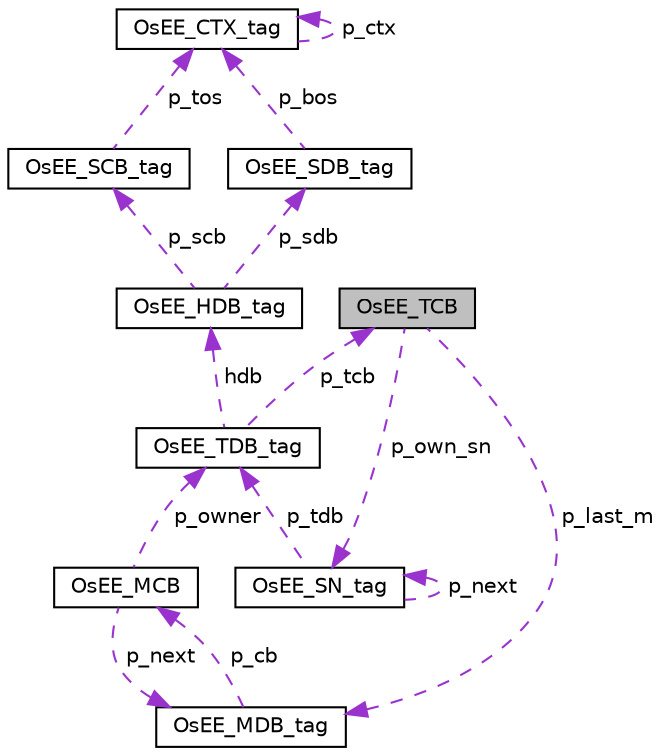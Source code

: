 digraph "OsEE_TCB"
{
 // LATEX_PDF_SIZE
  edge [fontname="Helvetica",fontsize="10",labelfontname="Helvetica",labelfontsize="10"];
  node [fontname="Helvetica",fontsize="10",shape=record];
  Node1 [label="OsEE_TCB",height=0.2,width=0.4,color="black", fillcolor="grey75", style="filled", fontcolor="black",tooltip="The Task Control Block."];
  Node2 -> Node1 [dir="back",color="darkorchid3",fontsize="10",style="dashed",label=" p_own_sn" ,fontname="Helvetica"];
  Node2 [label="OsEE_SN_tag",height=0.2,width=0.4,color="black", fillcolor="white", style="filled",URL="$structOsEE__SN__tag.html",tooltip="Scheduler node data structure."];
  Node2 -> Node2 [dir="back",color="darkorchid3",fontsize="10",style="dashed",label=" p_next" ,fontname="Helvetica"];
  Node3 -> Node2 [dir="back",color="darkorchid3",fontsize="10",style="dashed",label=" p_tdb" ,fontname="Helvetica"];
  Node3 [label="OsEE_TDB_tag",height=0.2,width=0.4,color="black", fillcolor="white", style="filled",URL="$structOsEE__TDB__tag.html",tooltip="The Task Descriptor Block."];
  Node1 -> Node3 [dir="back",color="darkorchid3",fontsize="10",style="dashed",label=" p_tcb" ,fontname="Helvetica"];
  Node4 -> Node3 [dir="back",color="darkorchid3",fontsize="10",style="dashed",label=" hdb" ,fontname="Helvetica"];
  Node4 [label="OsEE_HDB_tag",height=0.2,width=0.4,color="black", fillcolor="white", style="filled",URL="$structOsEE__HDB__tag.html",tooltip=" "];
  Node5 -> Node4 [dir="back",color="darkorchid3",fontsize="10",style="dashed",label=" p_scb" ,fontname="Helvetica"];
  Node5 [label="OsEE_SCB_tag",height=0.2,width=0.4,color="black", fillcolor="white", style="filled",URL="$structOsEE__SCB__tag.html",tooltip=" "];
  Node6 -> Node5 [dir="back",color="darkorchid3",fontsize="10",style="dashed",label=" p_tos" ,fontname="Helvetica"];
  Node6 [label="OsEE_CTX_tag",height=0.2,width=0.4,color="black", fillcolor="white", style="filled",URL="$structOsEE__CTX__tag.html",tooltip=" "];
  Node6 -> Node6 [dir="back",color="darkorchid3",fontsize="10",style="dashed",label=" p_ctx" ,fontname="Helvetica"];
  Node7 -> Node4 [dir="back",color="darkorchid3",fontsize="10",style="dashed",label=" p_sdb" ,fontname="Helvetica"];
  Node7 [label="OsEE_SDB_tag",height=0.2,width=0.4,color="black", fillcolor="white", style="filled",URL="$structOsEE__SDB__tag.html",tooltip=" "];
  Node6 -> Node7 [dir="back",color="darkorchid3",fontsize="10",style="dashed",label=" p_bos" ,fontname="Helvetica"];
  Node8 -> Node1 [dir="back",color="darkorchid3",fontsize="10",style="dashed",label=" p_last_m" ,fontname="Helvetica"];
  Node8 [label="OsEE_MDB_tag",height=0.2,width=0.4,color="black", fillcolor="white", style="filled",URL="$structOsEE__MDB__tag.html",tooltip="Mutual exclusion descriptor block."];
  Node9 -> Node8 [dir="back",color="darkorchid3",fontsize="10",style="dashed",label=" p_cb" ,fontname="Helvetica"];
  Node9 [label="OsEE_MCB",height=0.2,width=0.4,color="black", fillcolor="white", style="filled",URL="$structOsEE__MCB.html",tooltip="Mutual exclusion control block."];
  Node3 -> Node9 [dir="back",color="darkorchid3",fontsize="10",style="dashed",label=" p_owner" ,fontname="Helvetica"];
  Node8 -> Node9 [dir="back",color="darkorchid3",fontsize="10",style="dashed",label=" p_next" ,fontname="Helvetica"];
}
